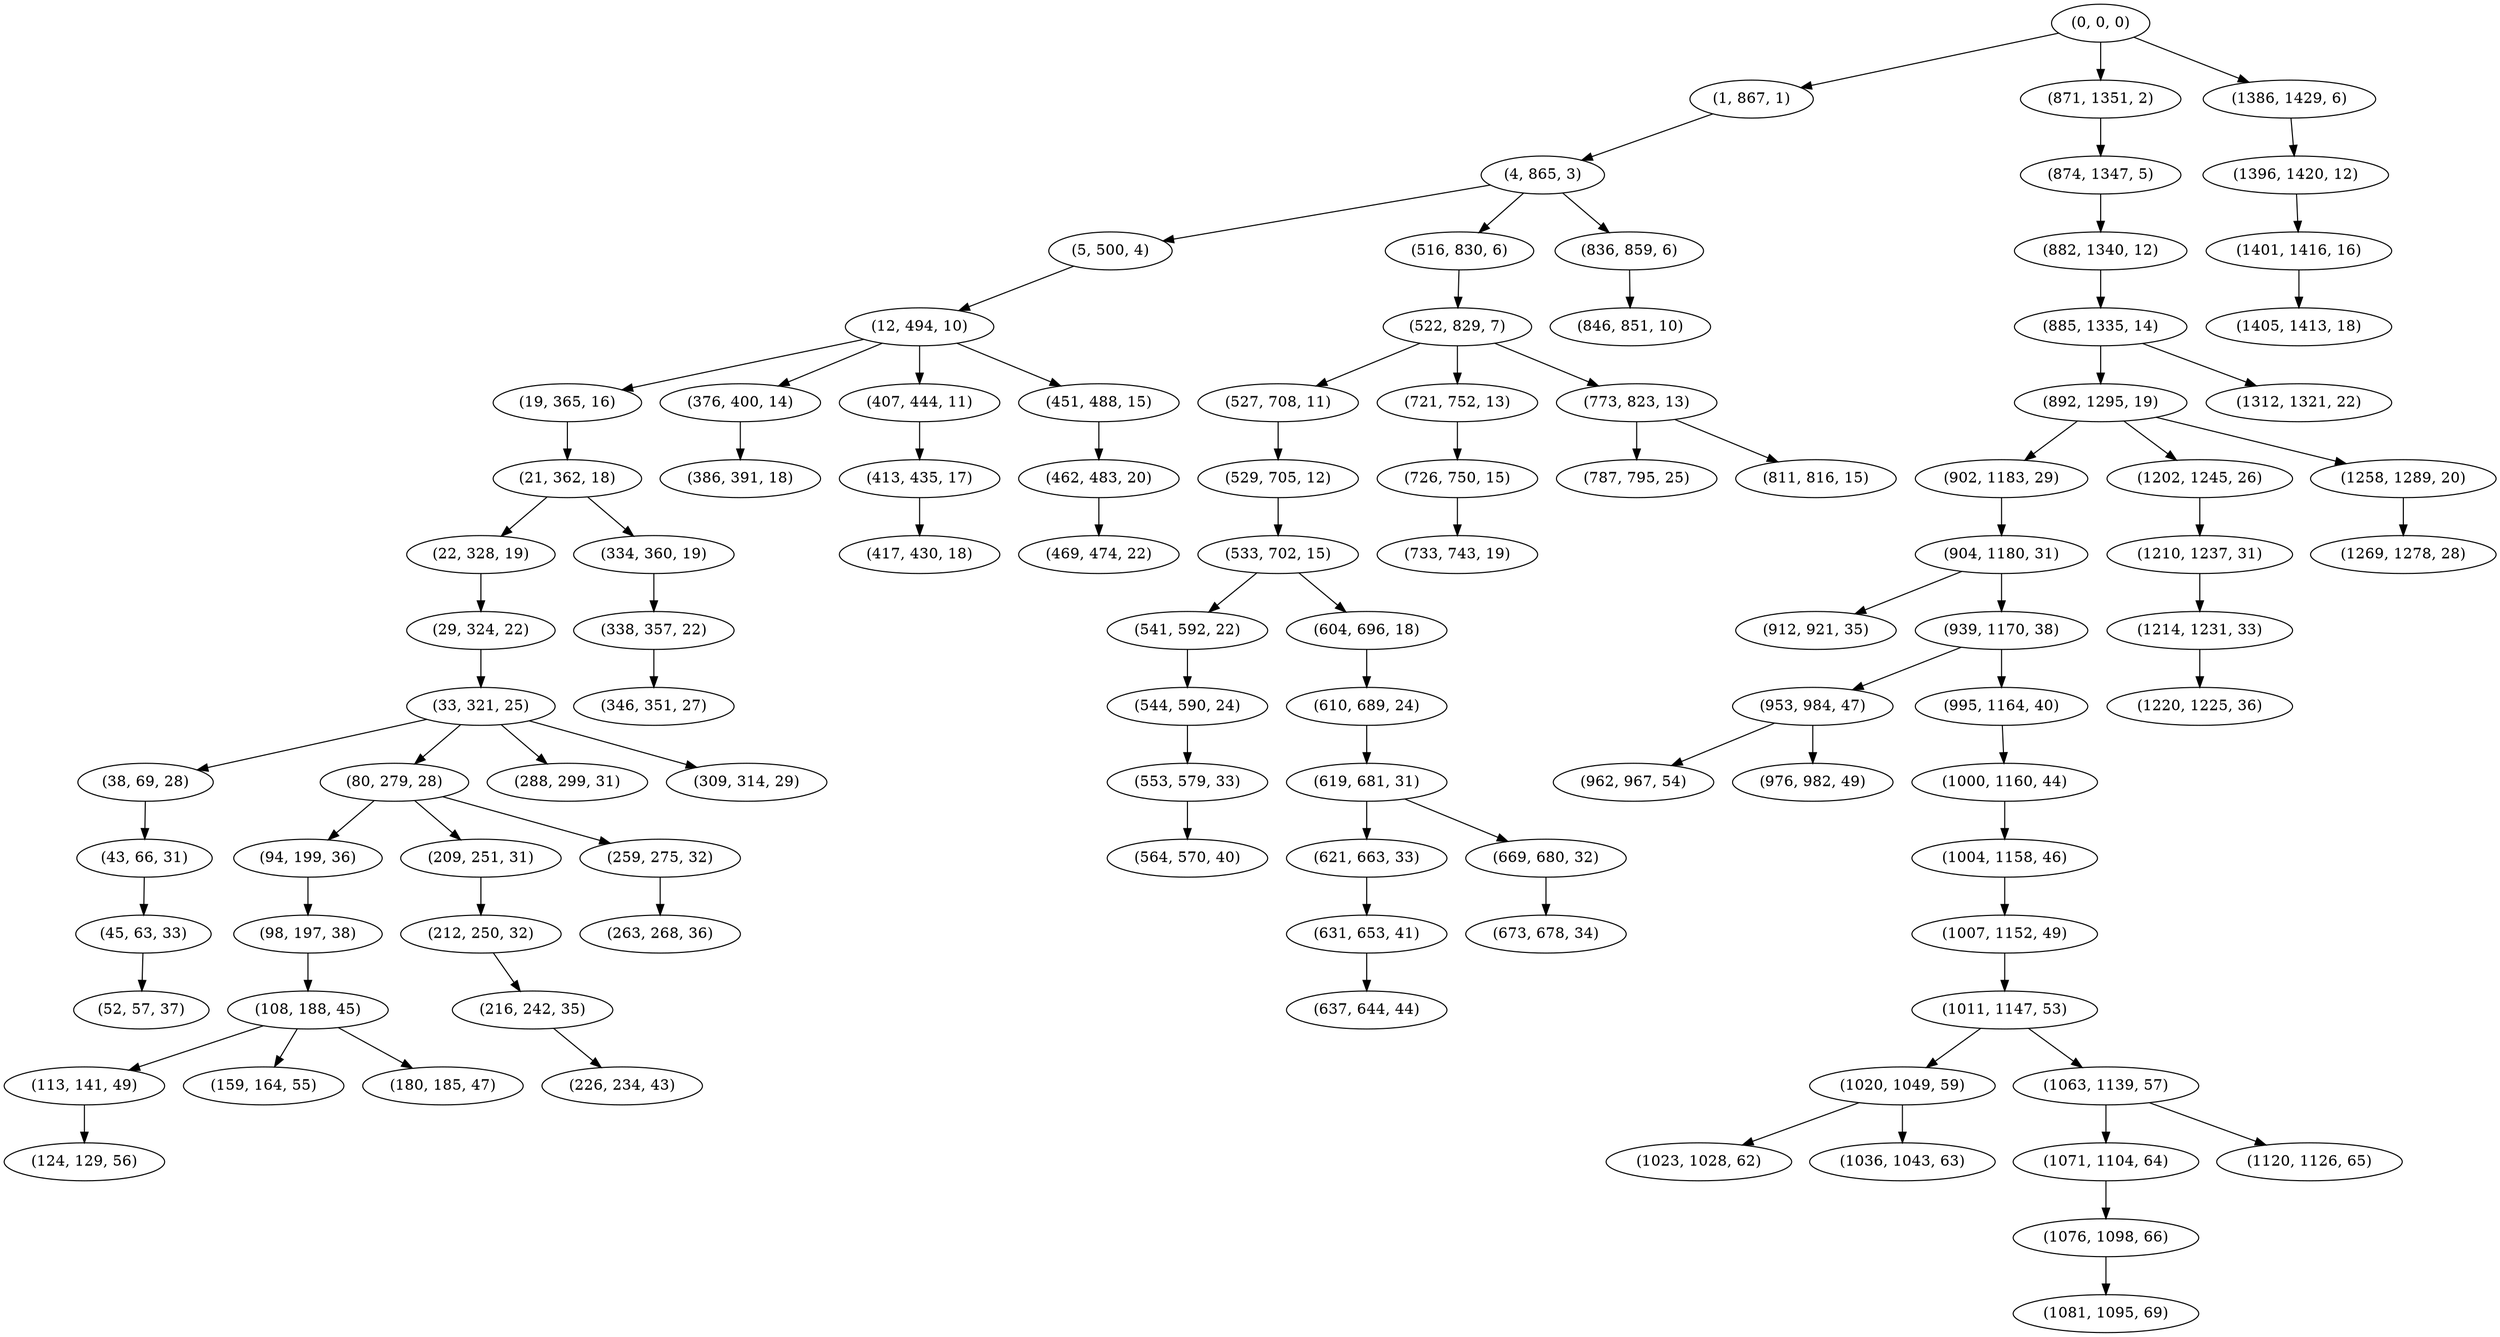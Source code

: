 digraph tree {
    "(0, 0, 0)";
    "(1, 867, 1)";
    "(4, 865, 3)";
    "(5, 500, 4)";
    "(12, 494, 10)";
    "(19, 365, 16)";
    "(21, 362, 18)";
    "(22, 328, 19)";
    "(29, 324, 22)";
    "(33, 321, 25)";
    "(38, 69, 28)";
    "(43, 66, 31)";
    "(45, 63, 33)";
    "(52, 57, 37)";
    "(80, 279, 28)";
    "(94, 199, 36)";
    "(98, 197, 38)";
    "(108, 188, 45)";
    "(113, 141, 49)";
    "(124, 129, 56)";
    "(159, 164, 55)";
    "(180, 185, 47)";
    "(209, 251, 31)";
    "(212, 250, 32)";
    "(216, 242, 35)";
    "(226, 234, 43)";
    "(259, 275, 32)";
    "(263, 268, 36)";
    "(288, 299, 31)";
    "(309, 314, 29)";
    "(334, 360, 19)";
    "(338, 357, 22)";
    "(346, 351, 27)";
    "(376, 400, 14)";
    "(386, 391, 18)";
    "(407, 444, 11)";
    "(413, 435, 17)";
    "(417, 430, 18)";
    "(451, 488, 15)";
    "(462, 483, 20)";
    "(469, 474, 22)";
    "(516, 830, 6)";
    "(522, 829, 7)";
    "(527, 708, 11)";
    "(529, 705, 12)";
    "(533, 702, 15)";
    "(541, 592, 22)";
    "(544, 590, 24)";
    "(553, 579, 33)";
    "(564, 570, 40)";
    "(604, 696, 18)";
    "(610, 689, 24)";
    "(619, 681, 31)";
    "(621, 663, 33)";
    "(631, 653, 41)";
    "(637, 644, 44)";
    "(669, 680, 32)";
    "(673, 678, 34)";
    "(721, 752, 13)";
    "(726, 750, 15)";
    "(733, 743, 19)";
    "(773, 823, 13)";
    "(787, 795, 25)";
    "(811, 816, 15)";
    "(836, 859, 6)";
    "(846, 851, 10)";
    "(871, 1351, 2)";
    "(874, 1347, 5)";
    "(882, 1340, 12)";
    "(885, 1335, 14)";
    "(892, 1295, 19)";
    "(902, 1183, 29)";
    "(904, 1180, 31)";
    "(912, 921, 35)";
    "(939, 1170, 38)";
    "(953, 984, 47)";
    "(962, 967, 54)";
    "(976, 982, 49)";
    "(995, 1164, 40)";
    "(1000, 1160, 44)";
    "(1004, 1158, 46)";
    "(1007, 1152, 49)";
    "(1011, 1147, 53)";
    "(1020, 1049, 59)";
    "(1023, 1028, 62)";
    "(1036, 1043, 63)";
    "(1063, 1139, 57)";
    "(1071, 1104, 64)";
    "(1076, 1098, 66)";
    "(1081, 1095, 69)";
    "(1120, 1126, 65)";
    "(1202, 1245, 26)";
    "(1210, 1237, 31)";
    "(1214, 1231, 33)";
    "(1220, 1225, 36)";
    "(1258, 1289, 20)";
    "(1269, 1278, 28)";
    "(1312, 1321, 22)";
    "(1386, 1429, 6)";
    "(1396, 1420, 12)";
    "(1401, 1416, 16)";
    "(1405, 1413, 18)";
    "(0, 0, 0)" -> "(1, 867, 1)";
    "(0, 0, 0)" -> "(871, 1351, 2)";
    "(0, 0, 0)" -> "(1386, 1429, 6)";
    "(1, 867, 1)" -> "(4, 865, 3)";
    "(4, 865, 3)" -> "(5, 500, 4)";
    "(4, 865, 3)" -> "(516, 830, 6)";
    "(4, 865, 3)" -> "(836, 859, 6)";
    "(5, 500, 4)" -> "(12, 494, 10)";
    "(12, 494, 10)" -> "(19, 365, 16)";
    "(12, 494, 10)" -> "(376, 400, 14)";
    "(12, 494, 10)" -> "(407, 444, 11)";
    "(12, 494, 10)" -> "(451, 488, 15)";
    "(19, 365, 16)" -> "(21, 362, 18)";
    "(21, 362, 18)" -> "(22, 328, 19)";
    "(21, 362, 18)" -> "(334, 360, 19)";
    "(22, 328, 19)" -> "(29, 324, 22)";
    "(29, 324, 22)" -> "(33, 321, 25)";
    "(33, 321, 25)" -> "(38, 69, 28)";
    "(33, 321, 25)" -> "(80, 279, 28)";
    "(33, 321, 25)" -> "(288, 299, 31)";
    "(33, 321, 25)" -> "(309, 314, 29)";
    "(38, 69, 28)" -> "(43, 66, 31)";
    "(43, 66, 31)" -> "(45, 63, 33)";
    "(45, 63, 33)" -> "(52, 57, 37)";
    "(80, 279, 28)" -> "(94, 199, 36)";
    "(80, 279, 28)" -> "(209, 251, 31)";
    "(80, 279, 28)" -> "(259, 275, 32)";
    "(94, 199, 36)" -> "(98, 197, 38)";
    "(98, 197, 38)" -> "(108, 188, 45)";
    "(108, 188, 45)" -> "(113, 141, 49)";
    "(108, 188, 45)" -> "(159, 164, 55)";
    "(108, 188, 45)" -> "(180, 185, 47)";
    "(113, 141, 49)" -> "(124, 129, 56)";
    "(209, 251, 31)" -> "(212, 250, 32)";
    "(212, 250, 32)" -> "(216, 242, 35)";
    "(216, 242, 35)" -> "(226, 234, 43)";
    "(259, 275, 32)" -> "(263, 268, 36)";
    "(334, 360, 19)" -> "(338, 357, 22)";
    "(338, 357, 22)" -> "(346, 351, 27)";
    "(376, 400, 14)" -> "(386, 391, 18)";
    "(407, 444, 11)" -> "(413, 435, 17)";
    "(413, 435, 17)" -> "(417, 430, 18)";
    "(451, 488, 15)" -> "(462, 483, 20)";
    "(462, 483, 20)" -> "(469, 474, 22)";
    "(516, 830, 6)" -> "(522, 829, 7)";
    "(522, 829, 7)" -> "(527, 708, 11)";
    "(522, 829, 7)" -> "(721, 752, 13)";
    "(522, 829, 7)" -> "(773, 823, 13)";
    "(527, 708, 11)" -> "(529, 705, 12)";
    "(529, 705, 12)" -> "(533, 702, 15)";
    "(533, 702, 15)" -> "(541, 592, 22)";
    "(533, 702, 15)" -> "(604, 696, 18)";
    "(541, 592, 22)" -> "(544, 590, 24)";
    "(544, 590, 24)" -> "(553, 579, 33)";
    "(553, 579, 33)" -> "(564, 570, 40)";
    "(604, 696, 18)" -> "(610, 689, 24)";
    "(610, 689, 24)" -> "(619, 681, 31)";
    "(619, 681, 31)" -> "(621, 663, 33)";
    "(619, 681, 31)" -> "(669, 680, 32)";
    "(621, 663, 33)" -> "(631, 653, 41)";
    "(631, 653, 41)" -> "(637, 644, 44)";
    "(669, 680, 32)" -> "(673, 678, 34)";
    "(721, 752, 13)" -> "(726, 750, 15)";
    "(726, 750, 15)" -> "(733, 743, 19)";
    "(773, 823, 13)" -> "(787, 795, 25)";
    "(773, 823, 13)" -> "(811, 816, 15)";
    "(836, 859, 6)" -> "(846, 851, 10)";
    "(871, 1351, 2)" -> "(874, 1347, 5)";
    "(874, 1347, 5)" -> "(882, 1340, 12)";
    "(882, 1340, 12)" -> "(885, 1335, 14)";
    "(885, 1335, 14)" -> "(892, 1295, 19)";
    "(885, 1335, 14)" -> "(1312, 1321, 22)";
    "(892, 1295, 19)" -> "(902, 1183, 29)";
    "(892, 1295, 19)" -> "(1202, 1245, 26)";
    "(892, 1295, 19)" -> "(1258, 1289, 20)";
    "(902, 1183, 29)" -> "(904, 1180, 31)";
    "(904, 1180, 31)" -> "(912, 921, 35)";
    "(904, 1180, 31)" -> "(939, 1170, 38)";
    "(939, 1170, 38)" -> "(953, 984, 47)";
    "(939, 1170, 38)" -> "(995, 1164, 40)";
    "(953, 984, 47)" -> "(962, 967, 54)";
    "(953, 984, 47)" -> "(976, 982, 49)";
    "(995, 1164, 40)" -> "(1000, 1160, 44)";
    "(1000, 1160, 44)" -> "(1004, 1158, 46)";
    "(1004, 1158, 46)" -> "(1007, 1152, 49)";
    "(1007, 1152, 49)" -> "(1011, 1147, 53)";
    "(1011, 1147, 53)" -> "(1020, 1049, 59)";
    "(1011, 1147, 53)" -> "(1063, 1139, 57)";
    "(1020, 1049, 59)" -> "(1023, 1028, 62)";
    "(1020, 1049, 59)" -> "(1036, 1043, 63)";
    "(1063, 1139, 57)" -> "(1071, 1104, 64)";
    "(1063, 1139, 57)" -> "(1120, 1126, 65)";
    "(1071, 1104, 64)" -> "(1076, 1098, 66)";
    "(1076, 1098, 66)" -> "(1081, 1095, 69)";
    "(1202, 1245, 26)" -> "(1210, 1237, 31)";
    "(1210, 1237, 31)" -> "(1214, 1231, 33)";
    "(1214, 1231, 33)" -> "(1220, 1225, 36)";
    "(1258, 1289, 20)" -> "(1269, 1278, 28)";
    "(1386, 1429, 6)" -> "(1396, 1420, 12)";
    "(1396, 1420, 12)" -> "(1401, 1416, 16)";
    "(1401, 1416, 16)" -> "(1405, 1413, 18)";
}
